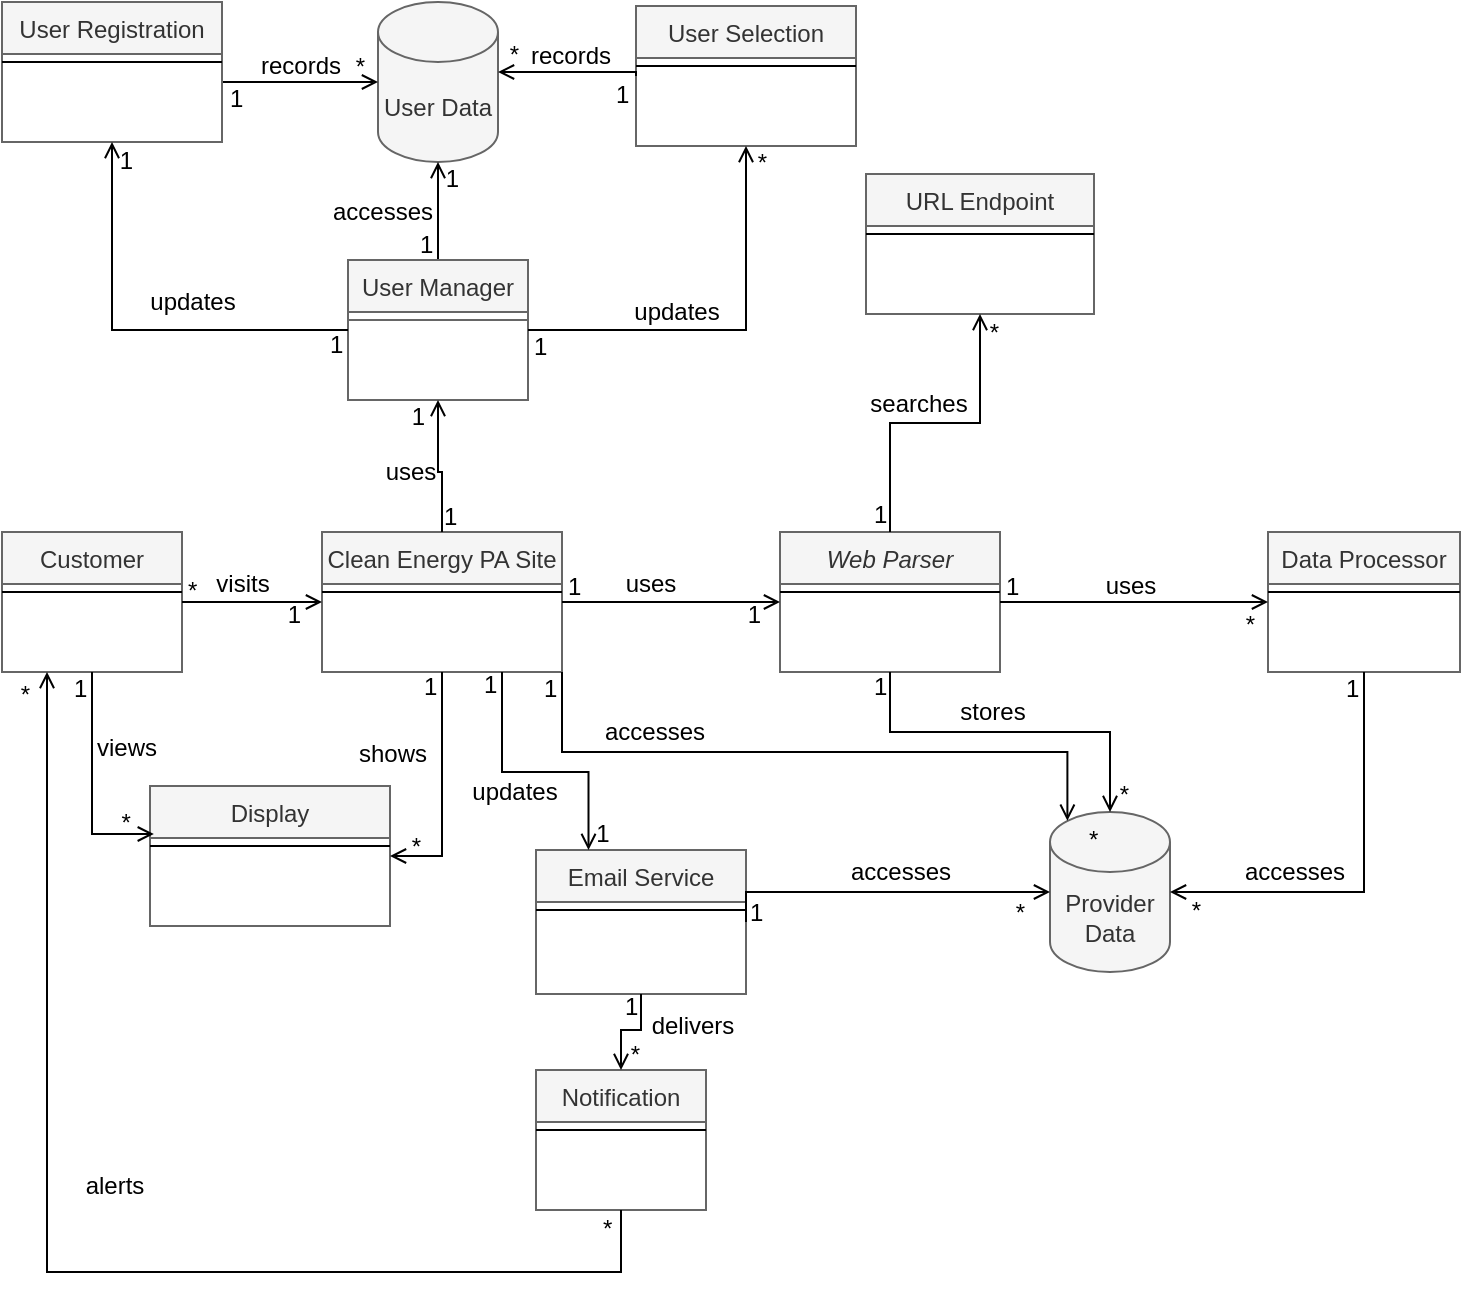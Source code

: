 <mxfile>
    <diagram id="AohXJnLnnqIENB39U0mw" name="Page-1">
        <mxGraphModel dx="974" dy="562" grid="1" gridSize="10" guides="1" tooltips="1" connect="1" arrows="1" fold="1" page="1" pageScale="1" pageWidth="850" pageHeight="1100" background="#FFFFFF" math="0" shadow="0">
            <root>
                <mxCell id="0"/>
                <mxCell id="1" parent="0"/>
                <mxCell id="2" value="Web Parser" style="swimlane;fontStyle=2;align=center;verticalAlign=top;childLayout=stackLayout;horizontal=1;startSize=26;horizontalStack=0;resizeParent=1;resizeLast=0;collapsible=1;marginBottom=0;rounded=0;shadow=0;strokeWidth=1;fillColor=#f5f5f5;fontColor=#333333;strokeColor=#666666;" parent="1" vertex="1">
                    <mxGeometry x="450" y="498" width="110" height="70" as="geometry">
                        <mxRectangle x="230" y="140" width="160" height="26" as="alternateBounds"/>
                    </mxGeometry>
                </mxCell>
                <mxCell id="3" value="" style="line;html=1;strokeWidth=1;align=left;verticalAlign=middle;spacingTop=-1;spacingLeft=3;spacingRight=3;rotatable=0;labelPosition=right;points=[];portConstraint=eastwest;" parent="2" vertex="1">
                    <mxGeometry y="26" width="110" height="8" as="geometry"/>
                </mxCell>
                <mxCell id="4" value="URL Endpoint" style="swimlane;fontStyle=0;align=center;verticalAlign=top;childLayout=stackLayout;horizontal=1;startSize=26;horizontalStack=0;resizeParent=1;resizeLast=0;collapsible=1;marginBottom=0;rounded=0;shadow=0;strokeWidth=1;fillColor=#f5f5f5;fontColor=#333333;strokeColor=#666666;" parent="1" vertex="1">
                    <mxGeometry x="493" y="319" width="114" height="70" as="geometry">
                        <mxRectangle x="550" y="140" width="160" height="26" as="alternateBounds"/>
                    </mxGeometry>
                </mxCell>
                <mxCell id="5" value="" style="line;html=1;strokeWidth=1;align=left;verticalAlign=middle;spacingTop=-1;spacingLeft=3;spacingRight=3;rotatable=0;labelPosition=right;points=[];portConstraint=eastwest;" parent="4" vertex="1">
                    <mxGeometry y="26" width="114" height="8" as="geometry"/>
                </mxCell>
                <mxCell id="6" value="" style="endArrow=open;shadow=0;strokeWidth=1;rounded=0;endFill=1;edgeStyle=elbowEdgeStyle;elbow=vertical;" parent="1" source="2" target="4" edge="1">
                    <mxGeometry x="0.5" y="41" relative="1" as="geometry">
                        <mxPoint x="571" y="570" as="sourcePoint"/>
                        <mxPoint x="731" y="570" as="targetPoint"/>
                        <mxPoint x="-40" y="32" as="offset"/>
                    </mxGeometry>
                </mxCell>
                <mxCell id="7" value="1" style="resizable=0;align=left;verticalAlign=bottom;labelBackgroundColor=none;fontSize=12;" parent="6" connectable="0" vertex="1">
                    <mxGeometry x="-1" relative="1" as="geometry">
                        <mxPoint x="-10" as="offset"/>
                    </mxGeometry>
                </mxCell>
                <mxCell id="8" value="*" style="resizable=0;align=right;verticalAlign=bottom;labelBackgroundColor=none;fontSize=12;" parent="6" connectable="0" vertex="1">
                    <mxGeometry x="1" relative="1" as="geometry">
                        <mxPoint x="11" y="18" as="offset"/>
                    </mxGeometry>
                </mxCell>
                <mxCell id="9" value="searches" style="text;html=1;resizable=0;points=[];;align=center;verticalAlign=middle;labelBackgroundColor=none;rounded=0;shadow=0;strokeWidth=1;fontSize=12;" parent="6" vertex="1" connectable="0">
                    <mxGeometry x="0.5" y="49" relative="1" as="geometry">
                        <mxPoint x="18" y="6" as="offset"/>
                    </mxGeometry>
                </mxCell>
                <mxCell id="10" value="User Data" style="shape=cylinder3;whiteSpace=wrap;html=1;boundedLbl=1;backgroundOutline=1;size=15;fillColor=#f5f5f5;fontColor=#333333;strokeColor=#666666;" parent="1" vertex="1">
                    <mxGeometry x="249" y="233" width="60" height="80" as="geometry"/>
                </mxCell>
                <mxCell id="11" value="Provider Data" style="shape=cylinder3;whiteSpace=wrap;html=1;boundedLbl=1;backgroundOutline=1;size=15;fillColor=#f5f5f5;fontColor=#333333;strokeColor=#666666;" parent="1" vertex="1">
                    <mxGeometry x="585" y="638" width="60" height="80" as="geometry"/>
                </mxCell>
                <mxCell id="12" value="Data Processor" style="swimlane;fontStyle=0;align=center;verticalAlign=top;childLayout=stackLayout;horizontal=1;startSize=26;horizontalStack=0;resizeParent=1;resizeLast=0;collapsible=1;marginBottom=0;rounded=0;shadow=0;strokeWidth=1;fillColor=#f5f5f5;fontColor=#333333;strokeColor=#666666;" parent="1" vertex="1">
                    <mxGeometry x="694" y="498" width="96" height="70" as="geometry">
                        <mxRectangle x="340" y="380" width="170" height="26" as="alternateBounds"/>
                    </mxGeometry>
                </mxCell>
                <mxCell id="13" value="" style="line;html=1;strokeWidth=1;align=left;verticalAlign=middle;spacingTop=-1;spacingLeft=3;spacingRight=3;rotatable=0;labelPosition=right;points=[];portConstraint=eastwest;" parent="12" vertex="1">
                    <mxGeometry y="26" width="96" height="8" as="geometry"/>
                </mxCell>
                <mxCell id="14" value="Clean Energy PA Site" style="swimlane;fontStyle=0;align=center;verticalAlign=top;childLayout=stackLayout;horizontal=1;startSize=26;horizontalStack=0;resizeParent=1;resizeLast=0;collapsible=1;marginBottom=0;rounded=0;shadow=0;strokeWidth=1;fillColor=#f5f5f5;fontColor=#333333;strokeColor=#666666;" parent="1" vertex="1">
                    <mxGeometry x="221" y="498" width="120" height="70" as="geometry">
                        <mxRectangle x="340" y="380" width="170" height="26" as="alternateBounds"/>
                    </mxGeometry>
                </mxCell>
                <mxCell id="15" value="" style="line;html=1;strokeWidth=1;align=left;verticalAlign=middle;spacingTop=-1;spacingLeft=3;spacingRight=3;rotatable=0;labelPosition=right;points=[];portConstraint=eastwest;" parent="14" vertex="1">
                    <mxGeometry y="26" width="120" height="8" as="geometry"/>
                </mxCell>
                <mxCell id="16" value="Customer" style="swimlane;fontStyle=0;align=center;verticalAlign=top;childLayout=stackLayout;horizontal=1;startSize=26;horizontalStack=0;resizeParent=1;resizeLast=0;collapsible=1;marginBottom=0;rounded=0;shadow=0;strokeWidth=1;fillColor=#f5f5f5;fontColor=#333333;strokeColor=#666666;" parent="1" vertex="1">
                    <mxGeometry x="61" y="498" width="90" height="70" as="geometry">
                        <mxRectangle x="340" y="380" width="170" height="26" as="alternateBounds"/>
                    </mxGeometry>
                </mxCell>
                <mxCell id="17" value="" style="line;html=1;strokeWidth=1;align=left;verticalAlign=middle;spacingTop=-1;spacingLeft=3;spacingRight=3;rotatable=0;labelPosition=right;points=[];portConstraint=eastwest;" parent="16" vertex="1">
                    <mxGeometry y="26" width="90" height="8" as="geometry"/>
                </mxCell>
                <mxCell id="18" value="" style="endArrow=open;shadow=0;strokeWidth=1;rounded=0;endFill=1;edgeStyle=elbowEdgeStyle;elbow=vertical;entryX=0;entryY=0.5;entryDx=0;entryDy=0;exitX=1;exitY=0.5;exitDx=0;exitDy=0;" parent="1" source="16" target="14" edge="1">
                    <mxGeometry x="0.5" y="41" relative="1" as="geometry">
                        <mxPoint x="131.0" y="697.996" as="sourcePoint"/>
                        <mxPoint x="270" y="697.996" as="targetPoint"/>
                        <mxPoint x="-40" y="32" as="offset"/>
                    </mxGeometry>
                </mxCell>
                <mxCell id="19" value="*" style="resizable=0;align=left;verticalAlign=bottom;labelBackgroundColor=none;fontSize=12;" parent="18" connectable="0" vertex="1">
                    <mxGeometry x="-1" relative="1" as="geometry">
                        <mxPoint x="1" y="3" as="offset"/>
                    </mxGeometry>
                </mxCell>
                <mxCell id="20" value="1" style="resizable=0;align=right;verticalAlign=bottom;labelBackgroundColor=none;fontSize=12;" parent="18" connectable="0" vertex="1">
                    <mxGeometry x="1" relative="1" as="geometry">
                        <mxPoint x="-9" y="15" as="offset"/>
                    </mxGeometry>
                </mxCell>
                <mxCell id="21" value="visits" style="text;html=1;resizable=0;points=[];;align=center;verticalAlign=middle;labelBackgroundColor=none;rounded=0;shadow=0;strokeWidth=1;fontSize=12;" parent="18" connectable="0" vertex="1">
                    <mxGeometry x="0.5" y="49" relative="1" as="geometry">
                        <mxPoint x="-23" y="40" as="offset"/>
                    </mxGeometry>
                </mxCell>
                <mxCell id="22" value="" style="endArrow=open;shadow=0;strokeWidth=1;rounded=0;endFill=1;edgeStyle=elbowEdgeStyle;elbow=vertical;exitX=1;exitY=0.5;exitDx=0;exitDy=0;entryX=0;entryY=0.5;entryDx=0;entryDy=0;" parent="1" source="14" target="2" edge="1">
                    <mxGeometry x="0.5" y="41" relative="1" as="geometry">
                        <mxPoint x="570.0" y="543.286" as="sourcePoint"/>
                        <mxPoint x="440" y="528" as="targetPoint"/>
                        <mxPoint x="-40" y="32" as="offset"/>
                    </mxGeometry>
                </mxCell>
                <mxCell id="23" value="1" style="resizable=0;align=left;verticalAlign=bottom;labelBackgroundColor=none;fontSize=12;" parent="22" connectable="0" vertex="1">
                    <mxGeometry x="-1" relative="1" as="geometry">
                        <mxPoint x="1" y="1" as="offset"/>
                    </mxGeometry>
                </mxCell>
                <mxCell id="24" value="1" style="resizable=0;align=right;verticalAlign=bottom;labelBackgroundColor=none;fontSize=12;" parent="22" connectable="0" vertex="1">
                    <mxGeometry x="1" relative="1" as="geometry">
                        <mxPoint x="-8" y="15" as="offset"/>
                    </mxGeometry>
                </mxCell>
                <mxCell id="25" value="uses" style="text;html=1;resizable=0;points=[];;align=center;verticalAlign=middle;labelBackgroundColor=none;rounded=0;shadow=0;strokeWidth=1;fontSize=12;" parent="22" connectable="0" vertex="1">
                    <mxGeometry x="0.5" y="49" relative="1" as="geometry">
                        <mxPoint x="-38" y="40" as="offset"/>
                    </mxGeometry>
                </mxCell>
                <mxCell id="26" value="" style="endArrow=open;shadow=0;strokeWidth=1;rounded=0;endFill=1;edgeStyle=elbowEdgeStyle;elbow=vertical;exitX=1;exitY=0.5;exitDx=0;exitDy=0;entryX=0;entryY=0.5;entryDx=0;entryDy=0;entryPerimeter=0;" parent="1" source="54" target="10" edge="1">
                    <mxGeometry x="0.5" y="41" relative="1" as="geometry">
                        <mxPoint x="136" y="386" as="sourcePoint"/>
                        <mxPoint x="246" y="308" as="targetPoint"/>
                        <mxPoint x="-40" y="32" as="offset"/>
                        <Array as="points">
                            <mxPoint x="216" y="273"/>
                            <mxPoint x="206" y="309"/>
                            <mxPoint x="216" y="309"/>
                            <mxPoint x="306" y="93"/>
                            <mxPoint x="206" y="88"/>
                        </Array>
                    </mxGeometry>
                </mxCell>
                <mxCell id="27" value="1" style="resizable=0;align=left;verticalAlign=bottom;labelBackgroundColor=none;fontSize=12;" parent="26" connectable="0" vertex="1">
                    <mxGeometry x="-1" relative="1" as="geometry">
                        <mxPoint x="2" y="22" as="offset"/>
                    </mxGeometry>
                </mxCell>
                <mxCell id="28" value="*" style="resizable=0;align=right;verticalAlign=bottom;labelBackgroundColor=none;fontSize=12;" parent="26" connectable="0" vertex="1">
                    <mxGeometry x="1" relative="1" as="geometry">
                        <mxPoint x="-5" y="1" as="offset"/>
                    </mxGeometry>
                </mxCell>
                <mxCell id="29" value="records" style="text;html=1;resizable=0;points=[];;align=center;verticalAlign=middle;labelBackgroundColor=none;rounded=0;shadow=0;strokeWidth=1;fontSize=12;" parent="26" connectable="0" vertex="1">
                    <mxGeometry x="0.5" y="49" relative="1" as="geometry">
                        <mxPoint x="-19" y="41" as="offset"/>
                    </mxGeometry>
                </mxCell>
                <mxCell id="30" value="" style="endArrow=open;shadow=0;strokeWidth=1;rounded=0;endFill=1;edgeStyle=elbowEdgeStyle;elbow=vertical;exitX=0.5;exitY=0;exitDx=0;exitDy=0;entryX=0.5;entryY=1;entryDx=0;entryDy=0;entryPerimeter=0;" parent="1" source="38" target="10" edge="1">
                    <mxGeometry x="0.5" y="41" relative="1" as="geometry">
                        <mxPoint x="466" y="356" as="sourcePoint"/>
                        <mxPoint x="326" y="98" as="targetPoint"/>
                        <mxPoint x="-40" y="32" as="offset"/>
                        <Array as="points">
                            <mxPoint x="286" y="338"/>
                            <mxPoint x="186" y="298"/>
                            <mxPoint x="46" y="288"/>
                            <mxPoint x="136" y="198"/>
                        </Array>
                    </mxGeometry>
                </mxCell>
                <mxCell id="31" value="1" style="resizable=0;align=left;verticalAlign=bottom;labelBackgroundColor=none;fontSize=12;" parent="30" connectable="0" vertex="1">
                    <mxGeometry x="-1" relative="1" as="geometry">
                        <mxPoint x="-11" y="1" as="offset"/>
                    </mxGeometry>
                </mxCell>
                <mxCell id="32" value="1" style="resizable=0;align=right;verticalAlign=bottom;labelBackgroundColor=none;fontSize=12;" parent="30" connectable="0" vertex="1">
                    <mxGeometry x="1" relative="1" as="geometry">
                        <mxPoint x="12" y="17" as="offset"/>
                    </mxGeometry>
                </mxCell>
                <mxCell id="33" value="accesses" style="text;html=1;resizable=0;points=[];;align=center;verticalAlign=middle;labelBackgroundColor=none;rounded=0;shadow=0;strokeWidth=1;fontSize=12;" parent="30" connectable="0" vertex="1">
                    <mxGeometry x="0.5" y="49" relative="1" as="geometry">
                        <mxPoint x="36" y="52" as="offset"/>
                    </mxGeometry>
                </mxCell>
                <mxCell id="34" value="" style="endArrow=open;shadow=0;strokeWidth=1;rounded=0;endFill=1;edgeStyle=elbowEdgeStyle;elbow=vertical;entryX=0;entryY=0.5;entryDx=0;entryDy=0;exitX=1;exitY=0.5;exitDx=0;exitDy=0;" parent="1" source="2" target="12" edge="1">
                    <mxGeometry x="0.5" y="41" relative="1" as="geometry">
                        <mxPoint x="515" y="508" as="sourcePoint"/>
                        <mxPoint x="515" y="418" as="targetPoint"/>
                        <mxPoint x="-40" y="32" as="offset"/>
                    </mxGeometry>
                </mxCell>
                <mxCell id="35" value="1" style="resizable=0;align=left;verticalAlign=bottom;labelBackgroundColor=none;fontSize=12;" parent="34" connectable="0" vertex="1">
                    <mxGeometry x="-1" relative="1" as="geometry">
                        <mxPoint x="1" y="1" as="offset"/>
                    </mxGeometry>
                </mxCell>
                <mxCell id="36" value="*" style="resizable=0;align=right;verticalAlign=bottom;labelBackgroundColor=none;fontSize=12;" parent="34" connectable="0" vertex="1">
                    <mxGeometry x="1" relative="1" as="geometry">
                        <mxPoint x="-5" y="20" as="offset"/>
                    </mxGeometry>
                </mxCell>
                <mxCell id="37" value="uses" style="text;html=1;resizable=0;points=[];;align=center;verticalAlign=middle;labelBackgroundColor=none;rounded=0;shadow=0;strokeWidth=1;fontSize=12;" parent="34" connectable="0" vertex="1">
                    <mxGeometry x="0.5" y="49" relative="1" as="geometry">
                        <mxPoint x="-36" y="41" as="offset"/>
                    </mxGeometry>
                </mxCell>
                <mxCell id="38" value="User Manager" style="swimlane;fontStyle=0;align=center;verticalAlign=top;childLayout=stackLayout;horizontal=1;startSize=26;horizontalStack=0;resizeParent=1;resizeLast=0;collapsible=1;marginBottom=0;rounded=0;shadow=0;strokeWidth=1;fillColor=#f5f5f5;fontColor=#333333;strokeColor=#666666;" parent="1" vertex="1">
                    <mxGeometry x="234" y="362" width="90" height="70" as="geometry">
                        <mxRectangle x="340" y="380" width="170" height="26" as="alternateBounds"/>
                    </mxGeometry>
                </mxCell>
                <mxCell id="39" value="" style="line;html=1;strokeWidth=1;align=left;verticalAlign=middle;spacingTop=-1;spacingLeft=3;spacingRight=3;rotatable=0;labelPosition=right;points=[];portConstraint=eastwest;fillColor=#f5f5f5;fontColor=#333333;strokeColor=#666666;" parent="38" vertex="1">
                    <mxGeometry y="26" width="90" height="8" as="geometry"/>
                </mxCell>
                <mxCell id="40" value="" style="endArrow=open;shadow=0;strokeWidth=1;rounded=0;endFill=1;edgeStyle=elbowEdgeStyle;elbow=vertical;exitX=0.5;exitY=0;exitDx=0;exitDy=0;entryX=0.5;entryY=1;entryDx=0;entryDy=0;" parent="1" source="14" target="38" edge="1">
                    <mxGeometry x="0.5" y="41" relative="1" as="geometry">
                        <mxPoint x="321" y="578" as="sourcePoint"/>
                        <mxPoint x="173" y="720.5" as="targetPoint"/>
                        <mxPoint x="-40" y="32" as="offset"/>
                        <Array as="points">
                            <mxPoint x="276" y="468"/>
                        </Array>
                    </mxGeometry>
                </mxCell>
                <mxCell id="41" value="1" style="resizable=0;align=left;verticalAlign=bottom;labelBackgroundColor=none;fontSize=12;" parent="40" connectable="0" vertex="1">
                    <mxGeometry x="-1" relative="1" as="geometry">
                        <mxPoint x="-1" y="1" as="offset"/>
                    </mxGeometry>
                </mxCell>
                <mxCell id="42" value="1" style="resizable=0;align=right;verticalAlign=bottom;labelBackgroundColor=none;fontSize=12;" parent="40" connectable="0" vertex="1">
                    <mxGeometry x="1" relative="1" as="geometry">
                        <mxPoint x="-5" y="17" as="offset"/>
                    </mxGeometry>
                </mxCell>
                <mxCell id="43" value="uses" style="text;html=1;resizable=0;points=[];;align=center;verticalAlign=middle;labelBackgroundColor=none;rounded=0;shadow=0;strokeWidth=1;fontSize=12;" parent="40" connectable="0" vertex="1">
                    <mxGeometry x="0.5" y="49" relative="1" as="geometry">
                        <mxPoint x="35" y="19" as="offset"/>
                    </mxGeometry>
                </mxCell>
                <mxCell id="44" value="Display" style="swimlane;fontStyle=0;align=center;verticalAlign=top;childLayout=stackLayout;horizontal=1;startSize=26;horizontalStack=0;resizeParent=1;resizeLast=0;collapsible=1;marginBottom=0;rounded=0;shadow=0;strokeWidth=1;fillColor=#f5f5f5;fontColor=#333333;strokeColor=#666666;" parent="1" vertex="1">
                    <mxGeometry x="135" y="625" width="120" height="70" as="geometry">
                        <mxRectangle x="340" y="380" width="170" height="26" as="alternateBounds"/>
                    </mxGeometry>
                </mxCell>
                <mxCell id="45" value="" style="line;html=1;strokeWidth=1;align=left;verticalAlign=middle;spacingTop=-1;spacingLeft=3;spacingRight=3;rotatable=0;labelPosition=right;points=[];portConstraint=eastwest;" parent="44" vertex="1">
                    <mxGeometry y="26" width="120" height="8" as="geometry"/>
                </mxCell>
                <mxCell id="46" value="" style="endArrow=open;shadow=0;strokeWidth=1;rounded=0;endFill=1;edgeStyle=elbowEdgeStyle;elbow=vertical;exitX=0.5;exitY=1;exitDx=0;exitDy=0;entryX=1;entryY=0.5;entryDx=0;entryDy=0;" parent="1" source="14" target="44" edge="1">
                    <mxGeometry x="0.5" y="41" relative="1" as="geometry">
                        <mxPoint x="351" y="543" as="sourcePoint"/>
                        <mxPoint x="460" y="543" as="targetPoint"/>
                        <mxPoint x="-40" y="32" as="offset"/>
                        <Array as="points">
                            <mxPoint x="246" y="660"/>
                        </Array>
                    </mxGeometry>
                </mxCell>
                <mxCell id="47" value="1" style="resizable=0;align=left;verticalAlign=bottom;labelBackgroundColor=none;fontSize=12;" parent="46" connectable="0" vertex="1">
                    <mxGeometry x="-1" relative="1" as="geometry">
                        <mxPoint x="-11" y="16" as="offset"/>
                    </mxGeometry>
                </mxCell>
                <mxCell id="48" value="*" style="resizable=0;align=right;verticalAlign=bottom;labelBackgroundColor=none;fontSize=12;" parent="46" connectable="0" vertex="1">
                    <mxGeometry x="1" relative="1" as="geometry">
                        <mxPoint x="17" y="4" as="offset"/>
                    </mxGeometry>
                </mxCell>
                <mxCell id="49" value="shows" style="text;html=1;resizable=0;points=[];;align=center;verticalAlign=middle;labelBackgroundColor=none;rounded=0;shadow=0;strokeWidth=1;fontSize=12;" parent="46" connectable="0" vertex="1">
                    <mxGeometry x="0.5" y="49" relative="1" as="geometry">
                        <mxPoint x="-74" y="-48" as="offset"/>
                    </mxGeometry>
                </mxCell>
                <mxCell id="50" value="" style="endArrow=open;shadow=0;strokeWidth=1;rounded=0;endFill=1;edgeStyle=elbowEdgeStyle;elbow=vertical;entryX=0.016;entryY=0.342;entryDx=0;entryDy=0;exitX=0.5;exitY=1;exitDx=0;exitDy=0;entryPerimeter=0;" parent="1" source="16" target="44" edge="1">
                    <mxGeometry x="0.5" y="41" relative="1" as="geometry">
                        <mxPoint x="96" y="568" as="sourcePoint"/>
                        <mxPoint x="239" y="670" as="targetPoint"/>
                        <mxPoint x="-40" y="32" as="offset"/>
                        <Array as="points">
                            <mxPoint x="96" y="649"/>
                            <mxPoint x="76" y="618"/>
                        </Array>
                    </mxGeometry>
                </mxCell>
                <mxCell id="51" value="1" style="resizable=0;align=left;verticalAlign=bottom;labelBackgroundColor=none;fontSize=12;" parent="50" connectable="0" vertex="1">
                    <mxGeometry x="-1" relative="1" as="geometry">
                        <mxPoint x="-11" y="17" as="offset"/>
                    </mxGeometry>
                </mxCell>
                <mxCell id="52" value="*" style="resizable=0;align=right;verticalAlign=bottom;labelBackgroundColor=none;fontSize=12;" parent="50" connectable="0" vertex="1">
                    <mxGeometry x="1" relative="1" as="geometry">
                        <mxPoint x="-10" y="3" as="offset"/>
                    </mxGeometry>
                </mxCell>
                <mxCell id="53" value="views" style="text;html=1;resizable=0;points=[];;align=center;verticalAlign=middle;labelBackgroundColor=none;rounded=0;shadow=0;strokeWidth=1;fontSize=12;" parent="50" connectable="0" vertex="1">
                    <mxGeometry x="0.5" y="49" relative="1" as="geometry">
                        <mxPoint x="14" y="6" as="offset"/>
                    </mxGeometry>
                </mxCell>
                <mxCell id="54" value="User Registration" style="swimlane;fontStyle=0;align=center;verticalAlign=top;childLayout=stackLayout;horizontal=1;startSize=26;horizontalStack=0;resizeParent=1;resizeLast=0;collapsible=1;marginBottom=0;rounded=0;shadow=0;strokeWidth=1;fillColor=#f5f5f5;fontColor=#333333;strokeColor=#666666;" parent="1" vertex="1">
                    <mxGeometry x="61" y="233" width="110" height="70" as="geometry">
                        <mxRectangle x="340" y="380" width="170" height="26" as="alternateBounds"/>
                    </mxGeometry>
                </mxCell>
                <mxCell id="55" value="" style="line;html=1;strokeWidth=1;align=left;verticalAlign=middle;spacingTop=-1;spacingLeft=3;spacingRight=3;rotatable=0;labelPosition=right;points=[];portConstraint=eastwest;" parent="54" vertex="1">
                    <mxGeometry y="26" width="110" height="8" as="geometry"/>
                </mxCell>
                <mxCell id="56" value="Email Service" style="swimlane;fontStyle=0;align=center;verticalAlign=top;childLayout=stackLayout;horizontal=1;startSize=26;horizontalStack=0;resizeParent=1;resizeLast=0;collapsible=1;marginBottom=0;rounded=0;shadow=0;strokeWidth=1;fillColor=#f5f5f5;fontColor=#333333;strokeColor=#666666;" parent="1" vertex="1">
                    <mxGeometry x="328" y="657" width="105" height="72" as="geometry">
                        <mxRectangle x="340" y="380" width="170" height="26" as="alternateBounds"/>
                    </mxGeometry>
                </mxCell>
                <mxCell id="57" value="" style="line;html=1;strokeWidth=1;align=left;verticalAlign=middle;spacingTop=-1;spacingLeft=3;spacingRight=3;rotatable=0;labelPosition=right;points=[];portConstraint=eastwest;" parent="56" vertex="1">
                    <mxGeometry y="26" width="105" height="8" as="geometry"/>
                </mxCell>
                <mxCell id="58" value="User Selection" style="swimlane;fontStyle=0;align=center;verticalAlign=top;childLayout=stackLayout;horizontal=1;startSize=26;horizontalStack=0;resizeParent=1;resizeLast=0;collapsible=1;marginBottom=0;rounded=0;shadow=0;strokeWidth=1;fillColor=#f5f5f5;fontColor=#333333;strokeColor=#666666;" parent="1" vertex="1">
                    <mxGeometry x="378" y="235" width="110" height="70" as="geometry">
                        <mxRectangle x="340" y="380" width="170" height="26" as="alternateBounds"/>
                    </mxGeometry>
                </mxCell>
                <mxCell id="59" value="" style="line;html=1;strokeWidth=1;align=left;verticalAlign=middle;spacingTop=-1;spacingLeft=3;spacingRight=3;rotatable=0;labelPosition=right;points=[];portConstraint=eastwest;" parent="58" vertex="1">
                    <mxGeometry y="26" width="110" height="8" as="geometry"/>
                </mxCell>
                <mxCell id="60" value="Notification" style="swimlane;fontStyle=0;align=center;verticalAlign=top;childLayout=stackLayout;horizontal=1;startSize=26;horizontalStack=0;resizeParent=1;resizeLast=0;collapsible=1;marginBottom=0;rounded=0;shadow=0;strokeWidth=1;fillColor=#f5f5f5;fontColor=#333333;strokeColor=#666666;" parent="1" vertex="1">
                    <mxGeometry x="328" y="767" width="85" height="70" as="geometry">
                        <mxRectangle x="340" y="380" width="170" height="26" as="alternateBounds"/>
                    </mxGeometry>
                </mxCell>
                <mxCell id="61" value="" style="line;html=1;strokeWidth=1;align=left;verticalAlign=middle;spacingTop=-1;spacingLeft=3;spacingRight=3;rotatable=0;labelPosition=right;points=[];portConstraint=eastwest;" parent="60" vertex="1">
                    <mxGeometry y="26" width="85" height="8" as="geometry"/>
                </mxCell>
                <mxCell id="62" value="" style="endArrow=open;shadow=0;strokeWidth=1;rounded=0;endFill=1;edgeStyle=elbowEdgeStyle;elbow=vertical;entryX=0.5;entryY=1;entryDx=0;entryDy=0;exitX=1;exitY=0.5;exitDx=0;exitDy=0;" parent="1" source="38" target="58" edge="1">
                    <mxGeometry x="0.5" y="41" relative="1" as="geometry">
                        <mxPoint x="309" y="364" as="sourcePoint"/>
                        <mxPoint x="116" y="118" as="targetPoint"/>
                        <mxPoint x="-40" y="32" as="offset"/>
                        <Array as="points">
                            <mxPoint x="406" y="397"/>
                            <mxPoint x="56" y="298"/>
                            <mxPoint x="146" y="208"/>
                        </Array>
                    </mxGeometry>
                </mxCell>
                <mxCell id="63" value="1" style="resizable=0;align=left;verticalAlign=bottom;labelBackgroundColor=none;fontSize=12;" parent="62" connectable="0" vertex="1">
                    <mxGeometry x="-1" relative="1" as="geometry">
                        <mxPoint x="1" y="17" as="offset"/>
                    </mxGeometry>
                </mxCell>
                <mxCell id="64" value="*" style="resizable=0;align=right;verticalAlign=bottom;labelBackgroundColor=none;fontSize=12;" parent="62" connectable="0" vertex="1">
                    <mxGeometry x="1" relative="1" as="geometry">
                        <mxPoint x="12" y="17" as="offset"/>
                    </mxGeometry>
                </mxCell>
                <mxCell id="65" value="updates" style="text;html=1;resizable=0;points=[];;align=center;verticalAlign=middle;labelBackgroundColor=none;rounded=0;shadow=0;strokeWidth=1;fontSize=12;" parent="62" connectable="0" vertex="1">
                    <mxGeometry x="0.5" y="49" relative="1" as="geometry">
                        <mxPoint x="14" y="33" as="offset"/>
                    </mxGeometry>
                </mxCell>
                <mxCell id="66" value="" style="endArrow=open;shadow=0;strokeWidth=1;rounded=0;endFill=1;edgeStyle=elbowEdgeStyle;elbow=vertical;entryX=0.5;entryY=1;entryDx=0;entryDy=0;exitX=0;exitY=0.5;exitDx=0;exitDy=0;" parent="1" source="38" target="54" edge="1">
                    <mxGeometry x="0.5" y="41" relative="1" as="geometry">
                        <mxPoint x="186" y="358" as="sourcePoint"/>
                        <mxPoint x="439" y="228" as="targetPoint"/>
                        <mxPoint x="-40" y="32" as="offset"/>
                        <Array as="points">
                            <mxPoint x="196" y="397"/>
                            <mxPoint x="66" y="308"/>
                            <mxPoint x="156" y="218"/>
                        </Array>
                    </mxGeometry>
                </mxCell>
                <mxCell id="67" value="1" style="resizable=0;align=left;verticalAlign=bottom;labelBackgroundColor=none;fontSize=12;" parent="66" connectable="0" vertex="1">
                    <mxGeometry x="-1" relative="1" as="geometry">
                        <mxPoint x="-11" y="16" as="offset"/>
                    </mxGeometry>
                </mxCell>
                <mxCell id="68" value="1" style="resizable=0;align=right;verticalAlign=bottom;labelBackgroundColor=none;fontSize=12;" parent="66" connectable="0" vertex="1">
                    <mxGeometry x="1" relative="1" as="geometry">
                        <mxPoint x="12" y="18" as="offset"/>
                    </mxGeometry>
                </mxCell>
                <mxCell id="69" value="updates" style="text;html=1;resizable=0;points=[];;align=center;verticalAlign=middle;labelBackgroundColor=none;rounded=0;shadow=0;strokeWidth=1;fontSize=12;" parent="66" connectable="0" vertex="1">
                    <mxGeometry x="0.5" y="49" relative="1" as="geometry">
                        <mxPoint x="89" y="27" as="offset"/>
                    </mxGeometry>
                </mxCell>
                <mxCell id="70" value="" style="endArrow=open;shadow=0;strokeWidth=1;rounded=0;endFill=1;edgeStyle=elbowEdgeStyle;elbow=vertical;exitX=0;exitY=0.5;exitDx=0;exitDy=0;" parent="1" source="58" edge="1">
                    <mxGeometry x="0.5" y="41" relative="1" as="geometry">
                        <mxPoint x="376" y="268" as="sourcePoint"/>
                        <mxPoint x="309" y="268" as="targetPoint"/>
                        <mxPoint x="-40" y="32" as="offset"/>
                        <Array as="points">
                            <mxPoint x="336" y="268"/>
                            <mxPoint x="386" y="55"/>
                            <mxPoint x="216" y="98"/>
                        </Array>
                    </mxGeometry>
                </mxCell>
                <mxCell id="71" value="1" style="resizable=0;align=left;verticalAlign=bottom;labelBackgroundColor=none;fontSize=12;" parent="70" connectable="0" vertex="1">
                    <mxGeometry x="-1" relative="1" as="geometry">
                        <mxPoint x="-12" y="18" as="offset"/>
                    </mxGeometry>
                </mxCell>
                <mxCell id="72" value="*" style="resizable=0;align=right;verticalAlign=bottom;labelBackgroundColor=none;fontSize=12;" parent="70" connectable="0" vertex="1">
                    <mxGeometry x="1" relative="1" as="geometry">
                        <mxPoint x="12" as="offset"/>
                    </mxGeometry>
                </mxCell>
                <mxCell id="73" value="records" style="text;html=1;resizable=0;points=[];;align=center;verticalAlign=middle;labelBackgroundColor=none;rounded=0;shadow=0;strokeWidth=1;fontSize=12;" parent="70" connectable="0" vertex="1">
                    <mxGeometry x="0.5" y="49" relative="1" as="geometry">
                        <mxPoint x="18" y="-57" as="offset"/>
                    </mxGeometry>
                </mxCell>
                <mxCell id="74" value="" style="endArrow=open;shadow=0;strokeWidth=1;rounded=0;endFill=1;edgeStyle=elbowEdgeStyle;elbow=vertical;exitX=0.75;exitY=1;exitDx=0;exitDy=0;entryX=0.25;entryY=0;entryDx=0;entryDy=0;" parent="1" source="14" target="56" edge="1">
                    <mxGeometry x="0.5" y="41" relative="1" as="geometry">
                        <mxPoint x="290" y="372" as="sourcePoint"/>
                        <mxPoint x="446" y="628" as="targetPoint"/>
                        <mxPoint x="-40" y="32" as="offset"/>
                        <Array as="points">
                            <mxPoint x="326" y="618"/>
                            <mxPoint x="186" y="368"/>
                            <mxPoint x="206" y="298"/>
                            <mxPoint x="206" y="286"/>
                            <mxPoint x="76" y="318"/>
                            <mxPoint x="166" y="228"/>
                        </Array>
                    </mxGeometry>
                </mxCell>
                <mxCell id="75" value="1" style="resizable=0;align=left;verticalAlign=bottom;labelBackgroundColor=none;fontSize=12;" parent="74" connectable="0" vertex="1">
                    <mxGeometry x="-1" relative="1" as="geometry">
                        <mxPoint x="-11" y="15" as="offset"/>
                    </mxGeometry>
                </mxCell>
                <mxCell id="76" value="1" style="resizable=0;align=right;verticalAlign=bottom;labelBackgroundColor=none;fontSize=12;" parent="74" connectable="0" vertex="1">
                    <mxGeometry x="1" relative="1" as="geometry">
                        <mxPoint x="12" as="offset"/>
                    </mxGeometry>
                </mxCell>
                <mxCell id="77" value="updates" style="text;html=1;resizable=0;points=[];;align=center;verticalAlign=middle;labelBackgroundColor=none;rounded=0;shadow=0;strokeWidth=1;fontSize=12;" parent="74" connectable="0" vertex="1">
                    <mxGeometry x="0.5" y="49" relative="1" as="geometry">
                        <mxPoint x="-87" y="4" as="offset"/>
                    </mxGeometry>
                </mxCell>
                <mxCell id="78" value="" style="endArrow=open;shadow=0;strokeWidth=1;rounded=0;endFill=1;edgeStyle=elbowEdgeStyle;elbow=vertical;entryX=0.5;entryY=0;entryDx=0;entryDy=0;exitX=0.5;exitY=1;exitDx=0;exitDy=0;" parent="1" source="56" target="60" edge="1">
                    <mxGeometry x="0.5" y="41" relative="1" as="geometry">
                        <mxPoint x="157" y="391" as="sourcePoint"/>
                        <mxPoint x="62" y="329" as="targetPoint"/>
                        <mxPoint x="-40" y="32" as="offset"/>
                        <Array as="points">
                            <mxPoint x="378" y="747"/>
                            <mxPoint x="128" y="315"/>
                            <mxPoint x="-2" y="347"/>
                            <mxPoint x="88" y="257"/>
                        </Array>
                    </mxGeometry>
                </mxCell>
                <mxCell id="79" value="1" style="resizable=0;align=left;verticalAlign=bottom;labelBackgroundColor=none;fontSize=12;" parent="78" connectable="0" vertex="1">
                    <mxGeometry x="-1" relative="1" as="geometry">
                        <mxPoint x="-10" y="15" as="offset"/>
                    </mxGeometry>
                </mxCell>
                <mxCell id="80" value="*" style="resizable=0;align=right;verticalAlign=bottom;labelBackgroundColor=none;fontSize=12;" parent="78" connectable="0" vertex="1">
                    <mxGeometry x="1" relative="1" as="geometry">
                        <mxPoint x="11" y="1" as="offset"/>
                    </mxGeometry>
                </mxCell>
                <mxCell id="81" value="delivers" style="text;html=1;resizable=0;points=[];;align=center;verticalAlign=middle;labelBackgroundColor=none;rounded=0;shadow=0;strokeWidth=1;fontSize=12;" parent="78" connectable="0" vertex="1">
                    <mxGeometry x="0.5" y="49" relative="1" as="geometry">
                        <mxPoint x="-14" y="-10" as="offset"/>
                    </mxGeometry>
                </mxCell>
                <mxCell id="82" value="" style="endArrow=open;shadow=0;strokeWidth=1;rounded=0;endFill=1;edgeStyle=elbowEdgeStyle;elbow=vertical;exitX=0.5;exitY=1;exitDx=0;exitDy=0;entryX=0.25;entryY=1;entryDx=0;entryDy=0;" parent="1" source="60" target="16" edge="1">
                    <mxGeometry x="0.5" y="41" relative="1" as="geometry">
                        <mxPoint x="97" y="310" as="sourcePoint"/>
                        <mxPoint x="106" y="498" as="targetPoint"/>
                        <mxPoint x="-40" y="32" as="offset"/>
                        <Array as="points">
                            <mxPoint x="176" y="868"/>
                            <mxPoint x="306" y="838"/>
                            <mxPoint x="226" y="318"/>
                            <mxPoint x="226" y="306"/>
                            <mxPoint x="96" y="338"/>
                            <mxPoint x="186" y="248"/>
                        </Array>
                    </mxGeometry>
                </mxCell>
                <mxCell id="83" value="*" style="resizable=0;align=left;verticalAlign=bottom;labelBackgroundColor=none;fontSize=12;" parent="82" connectable="0" vertex="1">
                    <mxGeometry x="-1" relative="1" as="geometry">
                        <mxPoint x="-11" y="18" as="offset"/>
                    </mxGeometry>
                </mxCell>
                <mxCell id="84" value="*" style="resizable=0;align=right;verticalAlign=bottom;labelBackgroundColor=none;fontSize=12;" parent="82" connectable="0" vertex="1">
                    <mxGeometry x="1" relative="1" as="geometry">
                        <mxPoint x="-7" y="20" as="offset"/>
                    </mxGeometry>
                </mxCell>
                <mxCell id="85" value="alerts" style="text;html=1;resizable=0;points=[];;align=center;verticalAlign=middle;labelBackgroundColor=none;rounded=0;shadow=0;strokeWidth=1;fontSize=12;" parent="82" connectable="0" vertex="1">
                    <mxGeometry x="0.5" y="49" relative="1" as="geometry">
                        <mxPoint x="82" y="102" as="offset"/>
                    </mxGeometry>
                </mxCell>
                <mxCell id="86" value="" style="endArrow=open;shadow=0;strokeWidth=1;rounded=0;endFill=1;edgeStyle=elbowEdgeStyle;elbow=vertical;entryX=0.5;entryY=0;entryDx=0;entryDy=0;entryPerimeter=0;exitX=0.5;exitY=1;exitDx=0;exitDy=0;" parent="1" source="2" target="11" edge="1">
                    <mxGeometry x="0.5" y="41" relative="1" as="geometry">
                        <mxPoint x="515" y="508" as="sourcePoint"/>
                        <mxPoint x="743" y="348" as="targetPoint"/>
                        <mxPoint x="-40" y="32" as="offset"/>
                        <Array as="points">
                            <mxPoint x="556" y="598"/>
                        </Array>
                    </mxGeometry>
                </mxCell>
                <mxCell id="87" value="1" style="resizable=0;align=left;verticalAlign=bottom;labelBackgroundColor=none;fontSize=12;" parent="86" connectable="0" vertex="1">
                    <mxGeometry x="-1" relative="1" as="geometry">
                        <mxPoint x="-10" y="16" as="offset"/>
                    </mxGeometry>
                </mxCell>
                <mxCell id="88" value="*" style="resizable=0;align=right;verticalAlign=bottom;labelBackgroundColor=none;fontSize=12;" parent="86" connectable="0" vertex="1">
                    <mxGeometry x="1" relative="1" as="geometry">
                        <mxPoint x="11" as="offset"/>
                    </mxGeometry>
                </mxCell>
                <mxCell id="89" value="stores" style="text;html=1;resizable=0;points=[];;align=center;verticalAlign=middle;labelBackgroundColor=none;rounded=0;shadow=0;strokeWidth=1;fontSize=12;" parent="86" connectable="0" vertex="1">
                    <mxGeometry x="0.5" y="49" relative="1" as="geometry">
                        <mxPoint x="-54" y="39" as="offset"/>
                    </mxGeometry>
                </mxCell>
                <mxCell id="90" value="" style="endArrow=open;shadow=0;strokeWidth=1;rounded=0;endFill=1;edgeStyle=elbowEdgeStyle;elbow=vertical;entryX=1;entryY=0.5;entryDx=0;entryDy=0;entryPerimeter=0;exitX=0.5;exitY=1;exitDx=0;exitDy=0;" parent="1" source="12" target="11" edge="1">
                    <mxGeometry x="0.5" y="41" relative="1" as="geometry">
                        <mxPoint x="687" y="625" as="sourcePoint"/>
                        <mxPoint x="797" y="695" as="targetPoint"/>
                        <mxPoint x="-40" y="32" as="offset"/>
                        <Array as="points">
                            <mxPoint x="706" y="678"/>
                        </Array>
                    </mxGeometry>
                </mxCell>
                <mxCell id="91" value="1" style="resizable=0;align=left;verticalAlign=bottom;labelBackgroundColor=none;fontSize=12;" parent="90" connectable="0" vertex="1">
                    <mxGeometry x="-1" relative="1" as="geometry">
                        <mxPoint x="-11" y="17" as="offset"/>
                    </mxGeometry>
                </mxCell>
                <mxCell id="92" value="*" style="resizable=0;align=right;verticalAlign=bottom;labelBackgroundColor=none;fontSize=12;" parent="90" connectable="0" vertex="1">
                    <mxGeometry x="1" relative="1" as="geometry">
                        <mxPoint x="17" y="18" as="offset"/>
                    </mxGeometry>
                </mxCell>
                <mxCell id="93" value="accesses" style="text;html=1;resizable=0;points=[];;align=center;verticalAlign=middle;labelBackgroundColor=none;rounded=0;shadow=0;strokeWidth=1;fontSize=12;" parent="90" connectable="0" vertex="1">
                    <mxGeometry x="0.5" y="49" relative="1" as="geometry">
                        <mxPoint x="10" y="-59" as="offset"/>
                    </mxGeometry>
                </mxCell>
                <mxCell id="94" value="" style="endArrow=open;shadow=0;strokeWidth=1;rounded=0;endFill=1;edgeStyle=elbowEdgeStyle;elbow=vertical;entryX=0;entryY=0.5;entryDx=0;entryDy=0;entryPerimeter=0;exitX=1;exitY=0.5;exitDx=0;exitDy=0;" parent="1" source="56" target="11" edge="1">
                    <mxGeometry x="0.5" y="41" relative="1" as="geometry">
                        <mxPoint x="752" y="578" as="sourcePoint"/>
                        <mxPoint x="655" y="688" as="targetPoint"/>
                        <mxPoint x="-40" y="32" as="offset"/>
                        <Array as="points">
                            <mxPoint x="536" y="678"/>
                        </Array>
                    </mxGeometry>
                </mxCell>
                <mxCell id="95" value="1" style="resizable=0;align=left;verticalAlign=bottom;labelBackgroundColor=none;fontSize=12;" parent="94" connectable="0" vertex="1">
                    <mxGeometry x="-1" relative="1" as="geometry">
                        <mxPoint y="4" as="offset"/>
                    </mxGeometry>
                </mxCell>
                <mxCell id="96" value="*" style="resizable=0;align=right;verticalAlign=bottom;labelBackgroundColor=none;fontSize=12;" parent="94" connectable="0" vertex="1">
                    <mxGeometry x="1" relative="1" as="geometry">
                        <mxPoint x="-11" y="19" as="offset"/>
                    </mxGeometry>
                </mxCell>
                <mxCell id="97" value="accesses" style="text;html=1;resizable=0;points=[];;align=center;verticalAlign=middle;labelBackgroundColor=none;rounded=0;shadow=0;strokeWidth=1;fontSize=12;" parent="94" connectable="0" vertex="1">
                    <mxGeometry x="0.5" y="49" relative="1" as="geometry">
                        <mxPoint x="-34" y="39" as="offset"/>
                    </mxGeometry>
                </mxCell>
                <mxCell id="98" value="accesses" style="text;html=1;resizable=0;points=[];;align=center;verticalAlign=middle;labelBackgroundColor=none;rounded=0;shadow=0;strokeWidth=1;fontSize=12;" parent="1" connectable="0" vertex="1">
                    <mxGeometry x="251" y="338.001" as="geometry"/>
                </mxCell>
                <mxCell id="99" value="" style="endArrow=open;shadow=0;strokeWidth=1;rounded=0;endFill=1;edgeStyle=elbowEdgeStyle;elbow=vertical;entryX=0.145;entryY=0;entryDx=0;entryDy=4.35;entryPerimeter=0;exitX=1;exitY=1;exitDx=0;exitDy=0;" parent="1" source="14" target="11" edge="1">
                    <mxGeometry x="0.5" y="41" relative="1" as="geometry">
                        <mxPoint x="336" y="578" as="sourcePoint"/>
                        <mxPoint x="655" y="688" as="targetPoint"/>
                        <mxPoint x="-40" y="32" as="offset"/>
                        <Array as="points">
                            <mxPoint x="466" y="608"/>
                            <mxPoint x="436" y="578"/>
                            <mxPoint x="446" y="608"/>
                            <mxPoint x="376" y="568"/>
                            <mxPoint x="416" y="588"/>
                            <mxPoint x="376" y="551"/>
                            <mxPoint x="396" y="578"/>
                            <mxPoint x="456" y="608"/>
                            <mxPoint x="636" y="588"/>
                            <mxPoint x="716" y="688"/>
                        </Array>
                    </mxGeometry>
                </mxCell>
                <mxCell id="100" value="1" style="resizable=0;align=left;verticalAlign=bottom;labelBackgroundColor=none;fontSize=12;" parent="99" connectable="0" vertex="1">
                    <mxGeometry x="-1" relative="1" as="geometry">
                        <mxPoint x="-11" y="17" as="offset"/>
                    </mxGeometry>
                </mxCell>
                <mxCell id="101" value="*" style="resizable=0;align=right;verticalAlign=bottom;labelBackgroundColor=none;fontSize=12;" parent="99" connectable="0" vertex="1">
                    <mxGeometry x="1" relative="1" as="geometry">
                        <mxPoint x="17" y="18" as="offset"/>
                    </mxGeometry>
                </mxCell>
                <mxCell id="102" value="accesses" style="text;html=1;resizable=0;points=[];;align=center;verticalAlign=middle;labelBackgroundColor=none;rounded=0;shadow=0;strokeWidth=1;fontSize=12;" parent="99" connectable="0" vertex="1">
                    <mxGeometry x="0.5" y="49" relative="1" as="geometry">
                        <mxPoint x="-160" y="39" as="offset"/>
                    </mxGeometry>
                </mxCell>
            </root>
        </mxGraphModel>
    </diagram>
</mxfile>